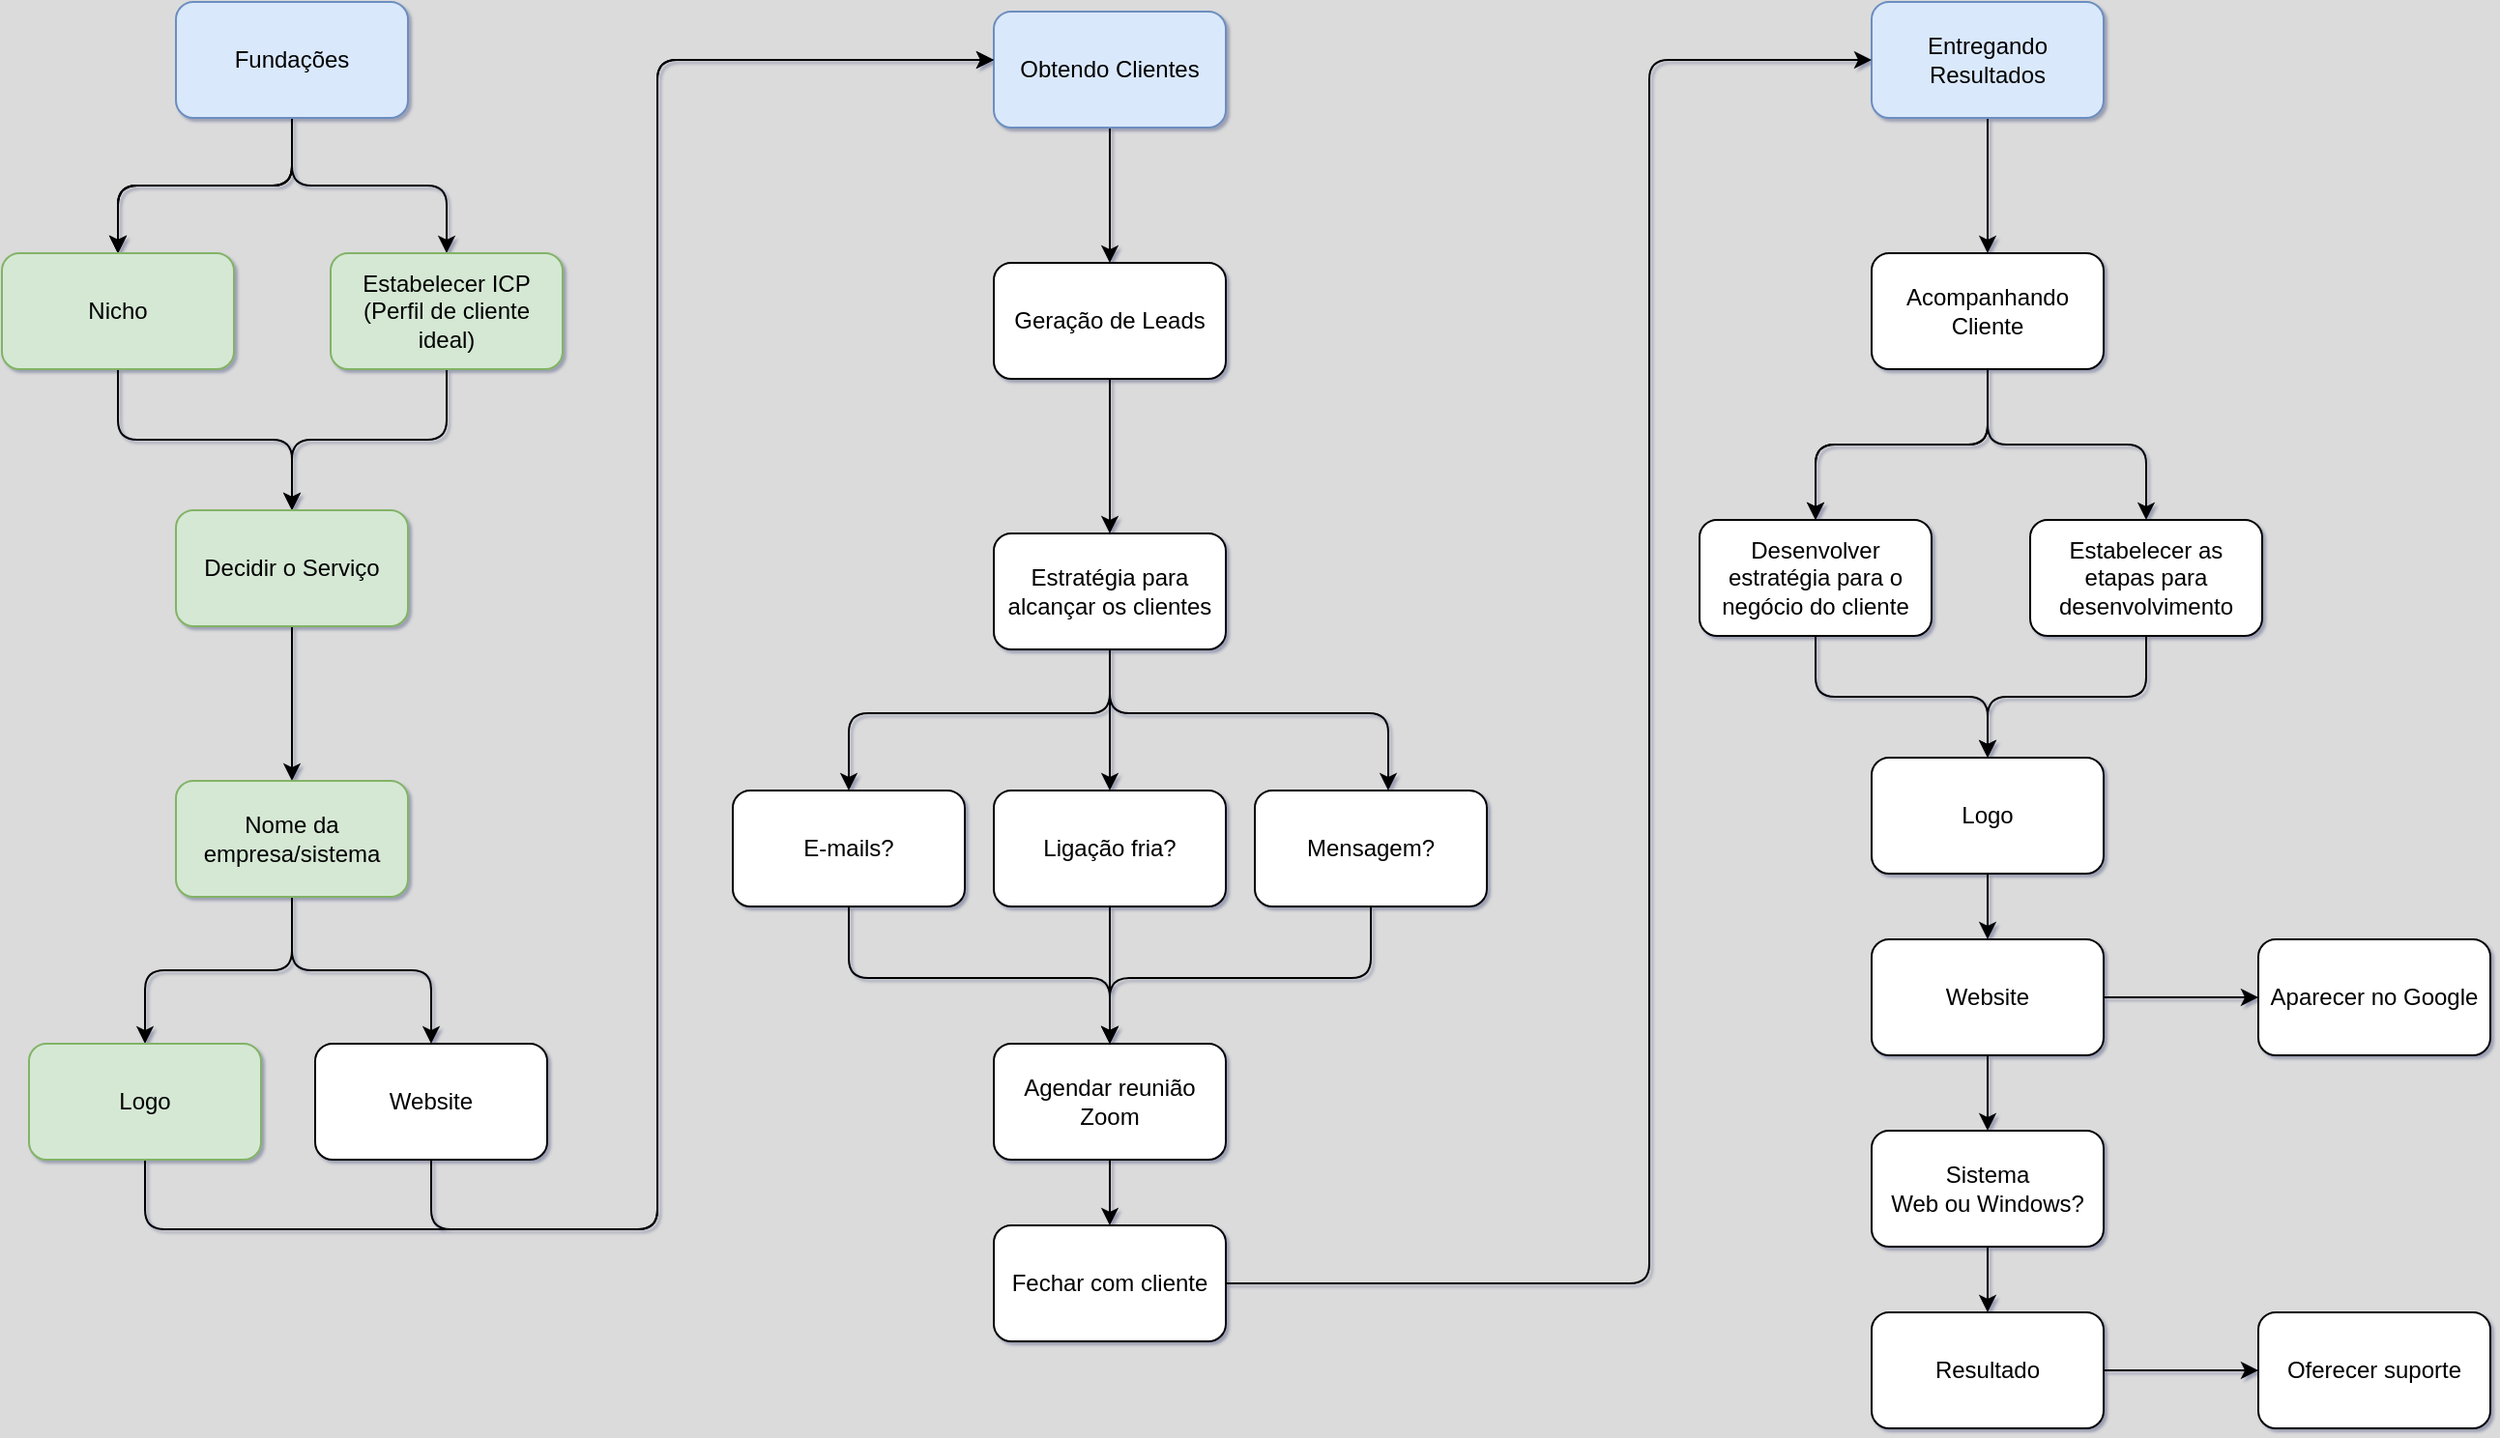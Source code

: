 <mxfile version="21.7.1" type="github">
  <diagram name="Business-Plan" id="8ce9d11a-91a2-4d17-14d8-a56ed91bf033">
    <mxGraphModel dx="1050" dy="613" grid="0" gridSize="10" guides="1" tooltips="1" connect="1" arrows="1" fold="1" page="0" pageScale="1" pageWidth="1100" pageHeight="850" background="#DBDBDB" math="0" shadow="1">
      <root>
        <mxCell id="0" />
        <mxCell id="1" parent="0" />
        <mxCell id="TLzMwkAxg-6fbiW4TvEV-3" value="" style="edgeStyle=orthogonalEdgeStyle;rounded=1;orthogonalLoop=1;jettySize=auto;html=1;" parent="1" source="TLzMwkAxg-6fbiW4TvEV-1" target="TLzMwkAxg-6fbiW4TvEV-2" edge="1">
          <mxGeometry relative="1" as="geometry" />
        </mxCell>
        <mxCell id="TLzMwkAxg-6fbiW4TvEV-4" value="" style="edgeStyle=orthogonalEdgeStyle;rounded=1;orthogonalLoop=1;jettySize=auto;html=1;" parent="1" source="TLzMwkAxg-6fbiW4TvEV-1" target="TLzMwkAxg-6fbiW4TvEV-2" edge="1">
          <mxGeometry relative="1" as="geometry" />
        </mxCell>
        <mxCell id="TLzMwkAxg-6fbiW4TvEV-5" value="" style="edgeStyle=orthogonalEdgeStyle;rounded=1;orthogonalLoop=1;jettySize=auto;html=1;" parent="1" source="TLzMwkAxg-6fbiW4TvEV-1" target="TLzMwkAxg-6fbiW4TvEV-2" edge="1">
          <mxGeometry relative="1" as="geometry" />
        </mxCell>
        <mxCell id="TLzMwkAxg-6fbiW4TvEV-7" value="" style="edgeStyle=orthogonalEdgeStyle;rounded=1;orthogonalLoop=1;jettySize=auto;html=1;" parent="1" source="TLzMwkAxg-6fbiW4TvEV-1" target="TLzMwkAxg-6fbiW4TvEV-6" edge="1">
          <mxGeometry relative="1" as="geometry" />
        </mxCell>
        <mxCell id="TLzMwkAxg-6fbiW4TvEV-1" value="Fundações" style="rounded=1;whiteSpace=wrap;html=1;fillColor=#dae8fc;strokeColor=#6c8ebf;" parent="1" vertex="1">
          <mxGeometry x="180" y="90" width="120" height="60" as="geometry" />
        </mxCell>
        <mxCell id="TLzMwkAxg-6fbiW4TvEV-17" value="" style="edgeStyle=orthogonalEdgeStyle;rounded=1;orthogonalLoop=1;jettySize=auto;html=1;" parent="1" source="TLzMwkAxg-6fbiW4TvEV-2" target="TLzMwkAxg-6fbiW4TvEV-16" edge="1">
          <mxGeometry relative="1" as="geometry" />
        </mxCell>
        <mxCell id="TLzMwkAxg-6fbiW4TvEV-2" value="Nicho" style="whiteSpace=wrap;html=1;rounded=1;labelBorderColor=none;labelBackgroundColor=none;fillColor=#d5e8d4;strokeColor=#82b366;" parent="1" vertex="1">
          <mxGeometry x="90" y="220" width="120" height="60" as="geometry" />
        </mxCell>
        <mxCell id="TLzMwkAxg-6fbiW4TvEV-18" style="edgeStyle=orthogonalEdgeStyle;rounded=1;orthogonalLoop=1;jettySize=auto;html=1;" parent="1" source="TLzMwkAxg-6fbiW4TvEV-6" target="TLzMwkAxg-6fbiW4TvEV-16" edge="1">
          <mxGeometry relative="1" as="geometry" />
        </mxCell>
        <mxCell id="TLzMwkAxg-6fbiW4TvEV-6" value="Estabelecer ICP (Perfil de cliente ideal)" style="whiteSpace=wrap;html=1;rounded=1;fillColor=#d5e8d4;strokeColor=#82b366;" parent="1" vertex="1">
          <mxGeometry x="260" y="220" width="120" height="60" as="geometry" />
        </mxCell>
        <mxCell id="TLzMwkAxg-6fbiW4TvEV-10" value="" style="edgeStyle=orthogonalEdgeStyle;rounded=1;orthogonalLoop=1;jettySize=auto;html=1;" parent="1" source="TLzMwkAxg-6fbiW4TvEV-8" target="TLzMwkAxg-6fbiW4TvEV-9" edge="1">
          <mxGeometry relative="1" as="geometry" />
        </mxCell>
        <mxCell id="TLzMwkAxg-6fbiW4TvEV-8" value="Obtendo Clientes" style="rounded=1;whiteSpace=wrap;html=1;fillColor=#dae8fc;strokeColor=#6c8ebf;" parent="1" vertex="1">
          <mxGeometry x="603" y="95" width="120" height="60" as="geometry" />
        </mxCell>
        <mxCell id="TLzMwkAxg-6fbiW4TvEV-29" value="" style="edgeStyle=orthogonalEdgeStyle;rounded=1;orthogonalLoop=1;jettySize=auto;html=1;" parent="1" source="TLzMwkAxg-6fbiW4TvEV-9" target="TLzMwkAxg-6fbiW4TvEV-28" edge="1">
          <mxGeometry relative="1" as="geometry" />
        </mxCell>
        <mxCell id="TLzMwkAxg-6fbiW4TvEV-9" value="Geração de Leads" style="whiteSpace=wrap;html=1;rounded=1;" parent="1" vertex="1">
          <mxGeometry x="603" y="225" width="120" height="60" as="geometry" />
        </mxCell>
        <mxCell id="TLzMwkAxg-6fbiW4TvEV-12" value="" style="edgeStyle=orthogonalEdgeStyle;rounded=1;orthogonalLoop=1;jettySize=auto;html=1;" parent="1" source="TLzMwkAxg-6fbiW4TvEV-13" target="TLzMwkAxg-6fbiW4TvEV-14" edge="1">
          <mxGeometry relative="1" as="geometry" />
        </mxCell>
        <mxCell id="TLzMwkAxg-6fbiW4TvEV-13" value="Entregando Resultados" style="rounded=1;whiteSpace=wrap;html=1;fillColor=#dae8fc;strokeColor=#6c8ebf;" parent="1" vertex="1">
          <mxGeometry x="1057" y="90" width="120" height="60" as="geometry" />
        </mxCell>
        <mxCell id="TLzMwkAxg-6fbiW4TvEV-45" value="" style="edgeStyle=orthogonalEdgeStyle;rounded=1;orthogonalLoop=1;jettySize=auto;html=1;" parent="1" source="TLzMwkAxg-6fbiW4TvEV-14" target="TLzMwkAxg-6fbiW4TvEV-44" edge="1">
          <mxGeometry relative="1" as="geometry" />
        </mxCell>
        <mxCell id="TLzMwkAxg-6fbiW4TvEV-46" value="" style="edgeStyle=orthogonalEdgeStyle;rounded=1;orthogonalLoop=1;jettySize=auto;html=1;" parent="1" source="TLzMwkAxg-6fbiW4TvEV-14" target="TLzMwkAxg-6fbiW4TvEV-44" edge="1">
          <mxGeometry relative="1" as="geometry" />
        </mxCell>
        <mxCell id="TLzMwkAxg-6fbiW4TvEV-48" style="edgeStyle=orthogonalEdgeStyle;rounded=1;orthogonalLoop=1;jettySize=auto;html=1;" parent="1" source="TLzMwkAxg-6fbiW4TvEV-14" target="TLzMwkAxg-6fbiW4TvEV-47" edge="1">
          <mxGeometry relative="1" as="geometry" />
        </mxCell>
        <mxCell id="TLzMwkAxg-6fbiW4TvEV-14" value="Acompanhando Cliente" style="whiteSpace=wrap;html=1;rounded=1;" parent="1" vertex="1">
          <mxGeometry x="1057" y="220" width="120" height="60" as="geometry" />
        </mxCell>
        <mxCell id="TLzMwkAxg-6fbiW4TvEV-20" value="" style="edgeStyle=orthogonalEdgeStyle;rounded=1;orthogonalLoop=1;jettySize=auto;html=1;" parent="1" source="TLzMwkAxg-6fbiW4TvEV-16" target="TLzMwkAxg-6fbiW4TvEV-19" edge="1">
          <mxGeometry relative="1" as="geometry" />
        </mxCell>
        <mxCell id="TLzMwkAxg-6fbiW4TvEV-16" value="Decidir o Serviço" style="whiteSpace=wrap;html=1;rounded=1;fillColor=#d5e8d4;strokeColor=#82b366;" parent="1" vertex="1">
          <mxGeometry x="180" y="353" width="120" height="60" as="geometry" />
        </mxCell>
        <mxCell id="TLzMwkAxg-6fbiW4TvEV-22" value="" style="edgeStyle=orthogonalEdgeStyle;rounded=1;orthogonalLoop=1;jettySize=auto;html=1;" parent="1" source="TLzMwkAxg-6fbiW4TvEV-19" target="TLzMwkAxg-6fbiW4TvEV-21" edge="1">
          <mxGeometry relative="1" as="geometry" />
        </mxCell>
        <mxCell id="TLzMwkAxg-6fbiW4TvEV-25" value="" style="edgeStyle=orthogonalEdgeStyle;rounded=1;orthogonalLoop=1;jettySize=auto;html=1;" parent="1" source="TLzMwkAxg-6fbiW4TvEV-19" target="TLzMwkAxg-6fbiW4TvEV-24" edge="1">
          <mxGeometry relative="1" as="geometry" />
        </mxCell>
        <mxCell id="TLzMwkAxg-6fbiW4TvEV-19" value="Nome da empresa/sistema" style="whiteSpace=wrap;html=1;rounded=1;fillColor=#d5e8d4;strokeColor=#82b366;" parent="1" vertex="1">
          <mxGeometry x="180" y="493" width="120" height="60" as="geometry" />
        </mxCell>
        <mxCell id="TLzMwkAxg-6fbiW4TvEV-26" style="edgeStyle=orthogonalEdgeStyle;rounded=1;orthogonalLoop=1;jettySize=auto;html=1;" parent="1" source="TLzMwkAxg-6fbiW4TvEV-21" target="TLzMwkAxg-6fbiW4TvEV-8" edge="1">
          <mxGeometry relative="1" as="geometry">
            <Array as="points">
              <mxPoint x="164" y="725" />
              <mxPoint x="429" y="725" />
              <mxPoint x="429" y="120" />
            </Array>
          </mxGeometry>
        </mxCell>
        <mxCell id="TLzMwkAxg-6fbiW4TvEV-21" value="Logo" style="whiteSpace=wrap;html=1;rounded=1;fillColor=#d5e8d4;strokeColor=#82b366;" parent="1" vertex="1">
          <mxGeometry x="104" y="629" width="120" height="60" as="geometry" />
        </mxCell>
        <mxCell id="TLzMwkAxg-6fbiW4TvEV-27" style="edgeStyle=orthogonalEdgeStyle;rounded=1;orthogonalLoop=1;jettySize=auto;html=1;" parent="1" source="TLzMwkAxg-6fbiW4TvEV-24" target="TLzMwkAxg-6fbiW4TvEV-8" edge="1">
          <mxGeometry relative="1" as="geometry">
            <Array as="points">
              <mxPoint x="312" y="725" />
              <mxPoint x="429" y="725" />
              <mxPoint x="429" y="120" />
            </Array>
          </mxGeometry>
        </mxCell>
        <mxCell id="TLzMwkAxg-6fbiW4TvEV-24" value="Website" style="whiteSpace=wrap;html=1;rounded=1;" parent="1" vertex="1">
          <mxGeometry x="252" y="629" width="120" height="60" as="geometry" />
        </mxCell>
        <mxCell id="TLzMwkAxg-6fbiW4TvEV-31" value="" style="edgeStyle=orthogonalEdgeStyle;rounded=1;orthogonalLoop=1;jettySize=auto;html=1;" parent="1" source="TLzMwkAxg-6fbiW4TvEV-28" target="TLzMwkAxg-6fbiW4TvEV-30" edge="1">
          <mxGeometry relative="1" as="geometry">
            <Array as="points">
              <mxPoint x="663" y="458" />
              <mxPoint x="528" y="458" />
            </Array>
          </mxGeometry>
        </mxCell>
        <mxCell id="TLzMwkAxg-6fbiW4TvEV-35" style="edgeStyle=orthogonalEdgeStyle;rounded=1;orthogonalLoop=1;jettySize=auto;html=1;" parent="1" source="TLzMwkAxg-6fbiW4TvEV-28" target="TLzMwkAxg-6fbiW4TvEV-32" edge="1">
          <mxGeometry relative="1" as="geometry" />
        </mxCell>
        <mxCell id="TLzMwkAxg-6fbiW4TvEV-36" style="edgeStyle=orthogonalEdgeStyle;rounded=1;orthogonalLoop=1;jettySize=auto;html=1;" parent="1" source="TLzMwkAxg-6fbiW4TvEV-28" target="TLzMwkAxg-6fbiW4TvEV-34" edge="1">
          <mxGeometry relative="1" as="geometry">
            <Array as="points">
              <mxPoint x="663" y="458" />
              <mxPoint x="807" y="458" />
            </Array>
          </mxGeometry>
        </mxCell>
        <mxCell id="TLzMwkAxg-6fbiW4TvEV-28" value="Estratégia para alcançar os clientes" style="whiteSpace=wrap;html=1;rounded=1;" parent="1" vertex="1">
          <mxGeometry x="603" y="365" width="120" height="60" as="geometry" />
        </mxCell>
        <mxCell id="TLzMwkAxg-6fbiW4TvEV-38" value="" style="edgeStyle=orthogonalEdgeStyle;rounded=1;orthogonalLoop=1;jettySize=auto;html=1;" parent="1" source="TLzMwkAxg-6fbiW4TvEV-30" target="TLzMwkAxg-6fbiW4TvEV-37" edge="1">
          <mxGeometry relative="1" as="geometry">
            <Array as="points">
              <mxPoint x="528" y="595" />
              <mxPoint x="663" y="595" />
            </Array>
          </mxGeometry>
        </mxCell>
        <mxCell id="TLzMwkAxg-6fbiW4TvEV-30" value="E-mails?" style="whiteSpace=wrap;html=1;rounded=1;" parent="1" vertex="1">
          <mxGeometry x="468" y="498" width="120" height="60" as="geometry" />
        </mxCell>
        <mxCell id="TLzMwkAxg-6fbiW4TvEV-39" style="edgeStyle=orthogonalEdgeStyle;rounded=1;orthogonalLoop=1;jettySize=auto;html=1;" parent="1" source="TLzMwkAxg-6fbiW4TvEV-32" target="TLzMwkAxg-6fbiW4TvEV-37" edge="1">
          <mxGeometry relative="1" as="geometry" />
        </mxCell>
        <mxCell id="TLzMwkAxg-6fbiW4TvEV-32" value="Ligação fria?" style="whiteSpace=wrap;html=1;rounded=1;" parent="1" vertex="1">
          <mxGeometry x="603" y="498" width="120" height="60" as="geometry" />
        </mxCell>
        <mxCell id="TLzMwkAxg-6fbiW4TvEV-40" style="edgeStyle=orthogonalEdgeStyle;rounded=1;orthogonalLoop=1;jettySize=auto;html=1;" parent="1" source="TLzMwkAxg-6fbiW4TvEV-34" target="TLzMwkAxg-6fbiW4TvEV-37" edge="1">
          <mxGeometry relative="1" as="geometry">
            <Array as="points">
              <mxPoint x="798" y="595" />
              <mxPoint x="663" y="595" />
            </Array>
          </mxGeometry>
        </mxCell>
        <mxCell id="TLzMwkAxg-6fbiW4TvEV-34" value="Mensagem?" style="whiteSpace=wrap;html=1;rounded=1;" parent="1" vertex="1">
          <mxGeometry x="738" y="498" width="120" height="60" as="geometry" />
        </mxCell>
        <mxCell id="TLzMwkAxg-6fbiW4TvEV-42" value="" style="edgeStyle=orthogonalEdgeStyle;rounded=1;orthogonalLoop=1;jettySize=auto;html=1;" parent="1" source="TLzMwkAxg-6fbiW4TvEV-37" target="TLzMwkAxg-6fbiW4TvEV-41" edge="1">
          <mxGeometry relative="1" as="geometry" />
        </mxCell>
        <mxCell id="TLzMwkAxg-6fbiW4TvEV-37" value="Agendar reunião&lt;br&gt;Zoom" style="whiteSpace=wrap;html=1;rounded=1;" parent="1" vertex="1">
          <mxGeometry x="603" y="629" width="120" height="60" as="geometry" />
        </mxCell>
        <mxCell id="TLzMwkAxg-6fbiW4TvEV-43" style="edgeStyle=orthogonalEdgeStyle;rounded=1;orthogonalLoop=1;jettySize=auto;html=1;" parent="1" source="TLzMwkAxg-6fbiW4TvEV-41" target="TLzMwkAxg-6fbiW4TvEV-13" edge="1">
          <mxGeometry relative="1" as="geometry">
            <Array as="points">
              <mxPoint x="942" y="753" />
              <mxPoint x="942" y="120" />
            </Array>
          </mxGeometry>
        </mxCell>
        <mxCell id="TLzMwkAxg-6fbiW4TvEV-41" value="Fechar com cliente" style="whiteSpace=wrap;html=1;rounded=1;" parent="1" vertex="1">
          <mxGeometry x="603" y="723" width="120" height="60" as="geometry" />
        </mxCell>
        <mxCell id="TLzMwkAxg-6fbiW4TvEV-51" style="edgeStyle=orthogonalEdgeStyle;rounded=1;orthogonalLoop=1;jettySize=auto;html=1;" parent="1" source="TLzMwkAxg-6fbiW4TvEV-44" target="TLzMwkAxg-6fbiW4TvEV-49" edge="1">
          <mxGeometry relative="1" as="geometry" />
        </mxCell>
        <mxCell id="TLzMwkAxg-6fbiW4TvEV-44" value="Desenvolver estratégia para o negócio do cliente" style="whiteSpace=wrap;html=1;rounded=1;" parent="1" vertex="1">
          <mxGeometry x="968" y="358" width="120" height="60" as="geometry" />
        </mxCell>
        <mxCell id="TLzMwkAxg-6fbiW4TvEV-50" value="" style="edgeStyle=orthogonalEdgeStyle;rounded=1;orthogonalLoop=1;jettySize=auto;html=1;" parent="1" source="TLzMwkAxg-6fbiW4TvEV-47" target="TLzMwkAxg-6fbiW4TvEV-49" edge="1">
          <mxGeometry relative="1" as="geometry" />
        </mxCell>
        <mxCell id="TLzMwkAxg-6fbiW4TvEV-47" value="Estabelecer as etapas para desenvolvimento" style="whiteSpace=wrap;html=1;rounded=1;" parent="1" vertex="1">
          <mxGeometry x="1139" y="358" width="120" height="60" as="geometry" />
        </mxCell>
        <mxCell id="TLzMwkAxg-6fbiW4TvEV-53" value="" style="edgeStyle=orthogonalEdgeStyle;rounded=1;orthogonalLoop=1;jettySize=auto;html=1;" parent="1" source="TLzMwkAxg-6fbiW4TvEV-49" target="TLzMwkAxg-6fbiW4TvEV-52" edge="1">
          <mxGeometry relative="1" as="geometry" />
        </mxCell>
        <mxCell id="TLzMwkAxg-6fbiW4TvEV-49" value="Logo" style="whiteSpace=wrap;html=1;rounded=1;" parent="1" vertex="1">
          <mxGeometry x="1057" y="481" width="120" height="60" as="geometry" />
        </mxCell>
        <mxCell id="TLzMwkAxg-6fbiW4TvEV-55" value="" style="edgeStyle=orthogonalEdgeStyle;rounded=1;orthogonalLoop=1;jettySize=auto;html=1;" parent="1" source="TLzMwkAxg-6fbiW4TvEV-52" target="TLzMwkAxg-6fbiW4TvEV-54" edge="1">
          <mxGeometry relative="1" as="geometry" />
        </mxCell>
        <mxCell id="TLzMwkAxg-6fbiW4TvEV-62" value="" style="edgeStyle=orthogonalEdgeStyle;rounded=0;orthogonalLoop=1;jettySize=auto;html=1;" parent="1" source="TLzMwkAxg-6fbiW4TvEV-52" target="TLzMwkAxg-6fbiW4TvEV-61" edge="1">
          <mxGeometry relative="1" as="geometry" />
        </mxCell>
        <mxCell id="TLzMwkAxg-6fbiW4TvEV-52" value="Website" style="whiteSpace=wrap;html=1;rounded=1;" parent="1" vertex="1">
          <mxGeometry x="1057" y="575" width="120" height="60" as="geometry" />
        </mxCell>
        <mxCell id="TLzMwkAxg-6fbiW4TvEV-57" value="" style="edgeStyle=orthogonalEdgeStyle;rounded=1;orthogonalLoop=1;jettySize=auto;html=1;" parent="1" source="TLzMwkAxg-6fbiW4TvEV-54" target="TLzMwkAxg-6fbiW4TvEV-56" edge="1">
          <mxGeometry relative="1" as="geometry" />
        </mxCell>
        <mxCell id="TLzMwkAxg-6fbiW4TvEV-54" value="Sistema&lt;br&gt;Web ou Windows?" style="whiteSpace=wrap;html=1;rounded=1;" parent="1" vertex="1">
          <mxGeometry x="1057" y="674" width="120" height="60" as="geometry" />
        </mxCell>
        <mxCell id="TLzMwkAxg-6fbiW4TvEV-59" value="" style="edgeStyle=orthogonalEdgeStyle;rounded=1;orthogonalLoop=1;jettySize=auto;html=1;" parent="1" source="TLzMwkAxg-6fbiW4TvEV-56" target="TLzMwkAxg-6fbiW4TvEV-58" edge="1">
          <mxGeometry relative="1" as="geometry" />
        </mxCell>
        <mxCell id="TLzMwkAxg-6fbiW4TvEV-56" value="Resultado" style="whiteSpace=wrap;html=1;rounded=1;" parent="1" vertex="1">
          <mxGeometry x="1057" y="768" width="120" height="60" as="geometry" />
        </mxCell>
        <mxCell id="TLzMwkAxg-6fbiW4TvEV-58" value="Oferecer suporte" style="whiteSpace=wrap;html=1;rounded=1;" parent="1" vertex="1">
          <mxGeometry x="1257" y="768" width="120" height="60" as="geometry" />
        </mxCell>
        <mxCell id="TLzMwkAxg-6fbiW4TvEV-61" value="Aparecer no Google" style="whiteSpace=wrap;html=1;rounded=1;" parent="1" vertex="1">
          <mxGeometry x="1257" y="575" width="120" height="60" as="geometry" />
        </mxCell>
      </root>
    </mxGraphModel>
  </diagram>
</mxfile>
